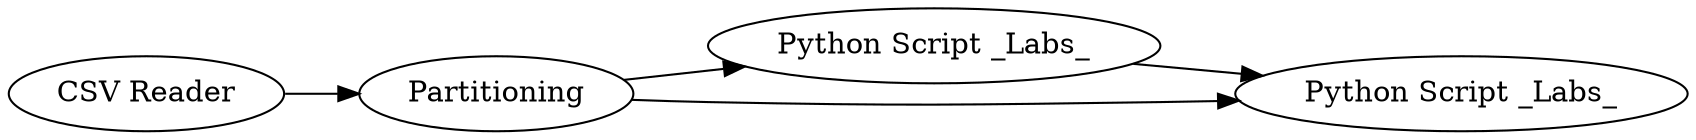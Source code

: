 digraph {
	"-4072380727898072327_1956" [label="CSV Reader"]
	"-4072380727898072327_1959" [label=Partitioning]
	"-4072380727898072327_1957" [label="Python Script _Labs_"]
	"-4072380727898072327_1958" [label="Python Script _Labs_"]
	"-4072380727898072327_1956" -> "-4072380727898072327_1959"
	"-4072380727898072327_1959" -> "-4072380727898072327_1958"
	"-4072380727898072327_1957" -> "-4072380727898072327_1958"
	"-4072380727898072327_1959" -> "-4072380727898072327_1957"
	rankdir=LR
}
